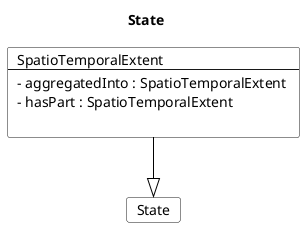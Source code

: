 @startuml
Title State 

Card State #fff [
State
]
Card SpatioTemporalExtent #fff [
SpatioTemporalExtent
----
- aggregatedInto : SpatioTemporalExtent 
- hasPart : SpatioTemporalExtent 

]
SpatioTemporalExtent --|> State  #000 
@enduml